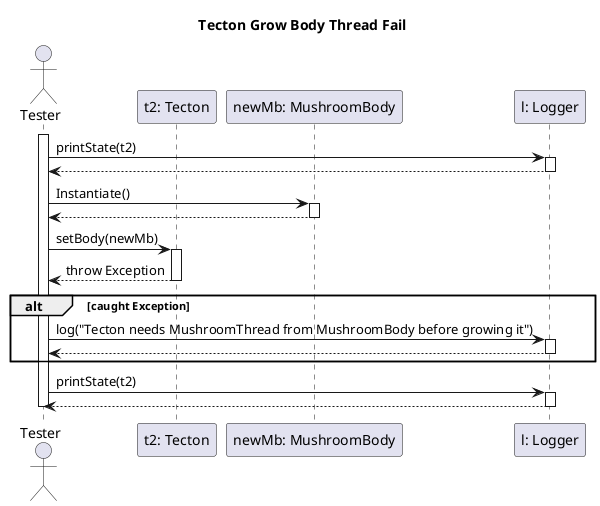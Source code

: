 @startuml tectonGrowBodyTest

title Tecton Grow Body Thread Fail

actor "Tester" as ts
participant "t2: Tecton" as t2
participant "newMb: MushroomBody" as newMb
participant "l: Logger" as l

activate ts

ts -> l: printState(t2)
activate l
ts <-- l
deactivate l

ts -> newMb: Instantiate()
activate newMb
ts <-- newMb
deactivate newMb

ts -> t2: setBody(newMb)
activate t2

ts <-- t2: throw Exception
deactivate t2

alt caught Exception
    ts -> l: log("Tecton needs MushroomThread from MushroomBody before growing it")
    activate l
    ts <-- l
    deactivate l    
end

ts -> l: printState(t2)
activate l
ts <-- l
deactivate l

deactivate ts

@enduml